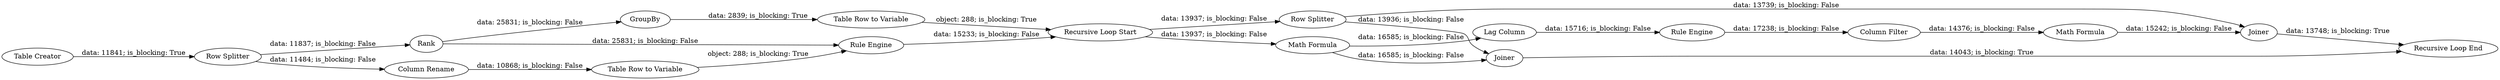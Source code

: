 digraph {
	"527651642306949910_2" [label="Row Splitter"]
	"527651642306949910_2427" [label="Math Formula"]
	"527651642306949910_8" [label=Rank]
	"527651642306949910_2423" [label=GroupBy]
	"527651642306949910_1" [label="Table Creator"]
	"527651642306949910_2418" [label="Math Formula"]
	"527651642306949910_4" [label="Column Rename"]
	"527651642306949910_2426" [label="Rule Engine"]
	"527651642306949910_2431" [label="Recursive Loop Start"]
	"527651642306949910_3" [label="Table Row to Variable"]
	"527651642306949910_2424" [label="Table Row to Variable"]
	"527651642306949910_32" [label="Row Splitter"]
	"527651642306949910_2417" [label=Joiner]
	"527651642306949910_2429" [label="Lag Column"]
	"527651642306949910_2432" [label="Recursive Loop End"]
	"527651642306949910_2428" [label="Rule Engine"]
	"527651642306949910_2430" [label="Column Filter"]
	"527651642306949910_2414" [label=Joiner]
	"527651642306949910_1" -> "527651642306949910_2" [label="data: 11841; is_blocking: True"]
	"527651642306949910_2418" -> "527651642306949910_2417" [label="data: 15242; is_blocking: False"]
	"527651642306949910_2424" -> "527651642306949910_2431" [label="object: 288; is_blocking: True"]
	"527651642306949910_8" -> "527651642306949910_2423" [label="data: 25831; is_blocking: False"]
	"527651642306949910_4" -> "527651642306949910_3" [label="data: 10868; is_blocking: False"]
	"527651642306949910_2426" -> "527651642306949910_2431" [label="data: 15233; is_blocking: False"]
	"527651642306949910_2431" -> "527651642306949910_32" [label="data: 13937; is_blocking: False"]
	"527651642306949910_32" -> "527651642306949910_2417" [label="data: 13739; is_blocking: False"]
	"527651642306949910_2428" -> "527651642306949910_2430" [label="data: 17238; is_blocking: False"]
	"527651642306949910_2" -> "527651642306949910_4" [label="data: 11484; is_blocking: False"]
	"527651642306949910_8" -> "527651642306949910_2426" [label="data: 25831; is_blocking: False"]
	"527651642306949910_2429" -> "527651642306949910_2428" [label="data: 15716; is_blocking: False"]
	"527651642306949910_2430" -> "527651642306949910_2418" [label="data: 14376; is_blocking: False"]
	"527651642306949910_2" -> "527651642306949910_8" [label="data: 11837; is_blocking: False"]
	"527651642306949910_2427" -> "527651642306949910_2414" [label="data: 16585; is_blocking: False"]
	"527651642306949910_2414" -> "527651642306949910_2432" [label="data: 14043; is_blocking: True"]
	"527651642306949910_32" -> "527651642306949910_2414" [label="data: 13936; is_blocking: False"]
	"527651642306949910_2423" -> "527651642306949910_2424" [label="data: 2839; is_blocking: True"]
	"527651642306949910_2431" -> "527651642306949910_2427" [label="data: 13937; is_blocking: False"]
	"527651642306949910_2427" -> "527651642306949910_2429" [label="data: 16585; is_blocking: False"]
	"527651642306949910_3" -> "527651642306949910_2426" [label="object: 288; is_blocking: True"]
	"527651642306949910_2417" -> "527651642306949910_2432" [label="data: 13748; is_blocking: True"]
	rankdir=LR
}
